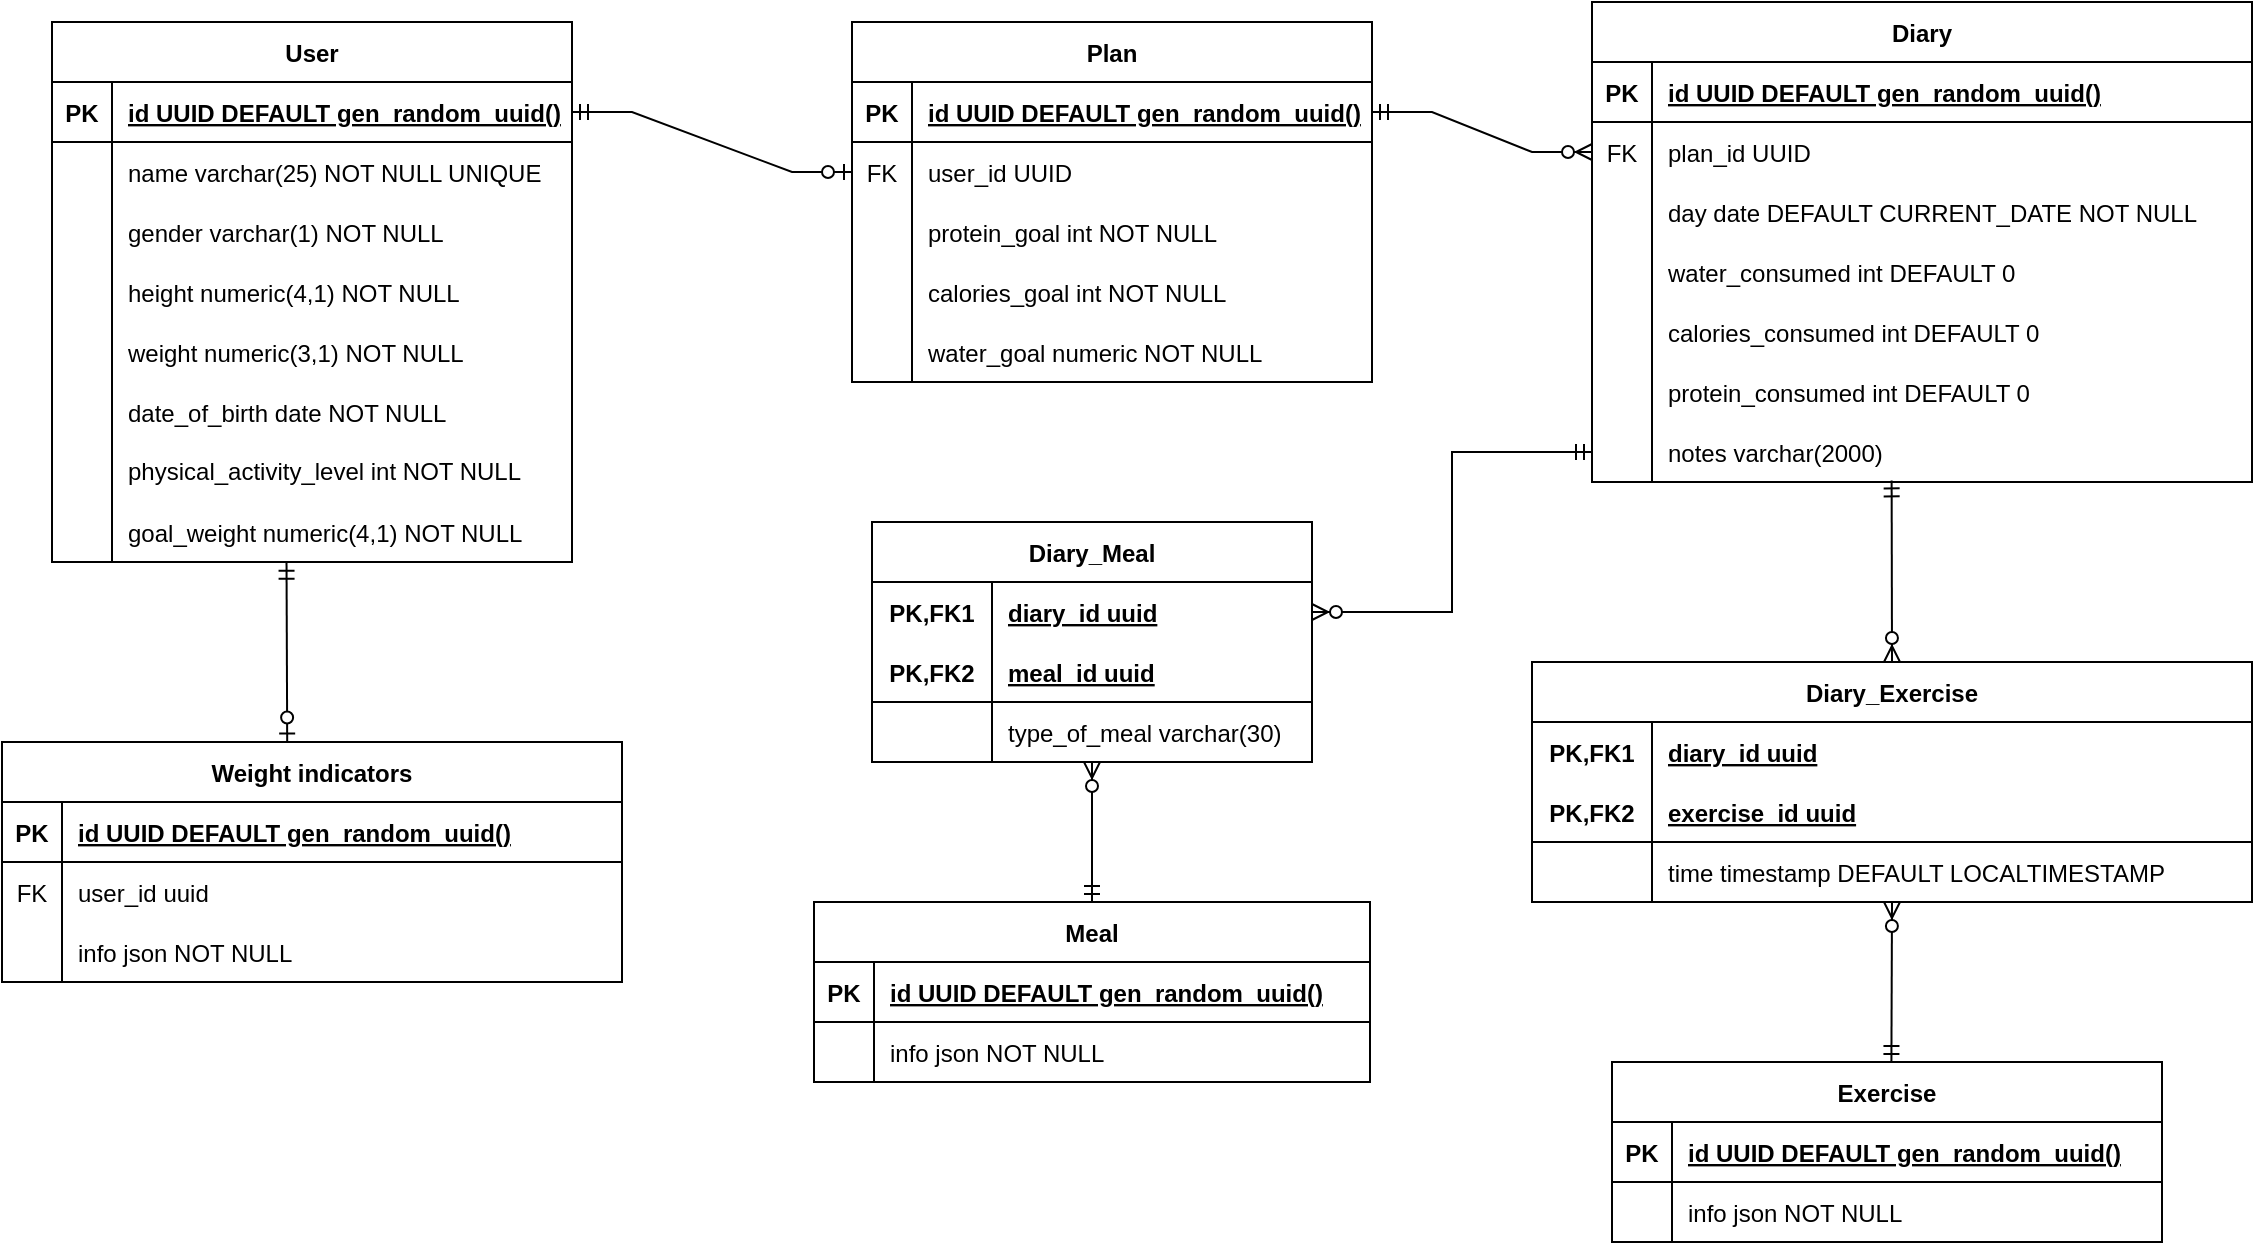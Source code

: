 <mxfile version="20.8.1" type="device"><diagram id="LjtFO-6FvA7WxdTnLMWi" name="Page-1"><mxGraphModel dx="1311" dy="795" grid="1" gridSize="10" guides="1" tooltips="1" connect="1" arrows="1" fold="1" page="1" pageScale="1" pageWidth="827" pageHeight="1169" math="0" shadow="0"><root><mxCell id="0"/><mxCell id="1" parent="0"/><mxCell id="GHCPb-xQ2nZKADP7edcs-1" value="User" style="shape=table;startSize=30;container=1;collapsible=1;childLayout=tableLayout;fixedRows=1;rowLines=0;fontStyle=1;align=center;resizeLast=1;" parent="1" vertex="1"><mxGeometry x="40" y="90" width="260" height="270" as="geometry"/></mxCell><mxCell id="GHCPb-xQ2nZKADP7edcs-2" value="" style="shape=tableRow;horizontal=0;startSize=0;swimlaneHead=0;swimlaneBody=0;fillColor=none;collapsible=0;dropTarget=0;points=[[0,0.5],[1,0.5]];portConstraint=eastwest;top=0;left=0;right=0;bottom=1;" parent="GHCPb-xQ2nZKADP7edcs-1" vertex="1"><mxGeometry y="30" width="260" height="30" as="geometry"/></mxCell><mxCell id="GHCPb-xQ2nZKADP7edcs-3" value="PK" style="shape=partialRectangle;connectable=0;fillColor=none;top=0;left=0;bottom=0;right=0;fontStyle=1;overflow=hidden;" parent="GHCPb-xQ2nZKADP7edcs-2" vertex="1"><mxGeometry width="30" height="30" as="geometry"><mxRectangle width="30" height="30" as="alternateBounds"/></mxGeometry></mxCell><mxCell id="GHCPb-xQ2nZKADP7edcs-4" value="id UUID DEFAULT gen_random_uuid()" style="shape=partialRectangle;connectable=0;fillColor=none;top=0;left=0;bottom=0;right=0;align=left;spacingLeft=6;fontStyle=5;overflow=hidden;" parent="GHCPb-xQ2nZKADP7edcs-2" vertex="1"><mxGeometry x="30" width="230" height="30" as="geometry"><mxRectangle width="230" height="30" as="alternateBounds"/></mxGeometry></mxCell><mxCell id="GHCPb-xQ2nZKADP7edcs-5" value="" style="shape=tableRow;horizontal=0;startSize=0;swimlaneHead=0;swimlaneBody=0;fillColor=none;collapsible=0;dropTarget=0;points=[[0,0.5],[1,0.5]];portConstraint=eastwest;top=0;left=0;right=0;bottom=0;" parent="GHCPb-xQ2nZKADP7edcs-1" vertex="1"><mxGeometry y="60" width="260" height="30" as="geometry"/></mxCell><mxCell id="GHCPb-xQ2nZKADP7edcs-6" value="" style="shape=partialRectangle;connectable=0;fillColor=none;top=0;left=0;bottom=0;right=0;editable=1;overflow=hidden;" parent="GHCPb-xQ2nZKADP7edcs-5" vertex="1"><mxGeometry width="30" height="30" as="geometry"><mxRectangle width="30" height="30" as="alternateBounds"/></mxGeometry></mxCell><mxCell id="GHCPb-xQ2nZKADP7edcs-7" value="name varchar(25) NOT NULL UNIQUE" style="shape=partialRectangle;connectable=0;fillColor=none;top=0;left=0;bottom=0;right=0;align=left;spacingLeft=6;overflow=hidden;" parent="GHCPb-xQ2nZKADP7edcs-5" vertex="1"><mxGeometry x="30" width="230" height="30" as="geometry"><mxRectangle width="230" height="30" as="alternateBounds"/></mxGeometry></mxCell><mxCell id="GHCPb-xQ2nZKADP7edcs-14" value="" style="shape=tableRow;horizontal=0;startSize=0;swimlaneHead=0;swimlaneBody=0;fillColor=none;collapsible=0;dropTarget=0;points=[[0,0.5],[1,0.5]];portConstraint=eastwest;top=0;left=0;right=0;bottom=0;" parent="GHCPb-xQ2nZKADP7edcs-1" vertex="1"><mxGeometry y="90" width="260" height="30" as="geometry"/></mxCell><mxCell id="GHCPb-xQ2nZKADP7edcs-15" value="" style="shape=partialRectangle;connectable=0;fillColor=none;top=0;left=0;bottom=0;right=0;editable=1;overflow=hidden;" parent="GHCPb-xQ2nZKADP7edcs-14" vertex="1"><mxGeometry width="30" height="30" as="geometry"><mxRectangle width="30" height="30" as="alternateBounds"/></mxGeometry></mxCell><mxCell id="GHCPb-xQ2nZKADP7edcs-16" value="gender varchar(1) NOT NULL" style="shape=partialRectangle;connectable=0;fillColor=none;top=0;left=0;bottom=0;right=0;align=left;spacingLeft=6;overflow=hidden;" parent="GHCPb-xQ2nZKADP7edcs-14" vertex="1"><mxGeometry x="30" width="230" height="30" as="geometry"><mxRectangle width="230" height="30" as="alternateBounds"/></mxGeometry></mxCell><mxCell id="GHCPb-xQ2nZKADP7edcs-17" value="" style="shape=tableRow;horizontal=0;startSize=0;swimlaneHead=0;swimlaneBody=0;fillColor=none;collapsible=0;dropTarget=0;points=[[0,0.5],[1,0.5]];portConstraint=eastwest;top=0;left=0;right=0;bottom=0;" parent="GHCPb-xQ2nZKADP7edcs-1" vertex="1"><mxGeometry y="120" width="260" height="30" as="geometry"/></mxCell><mxCell id="GHCPb-xQ2nZKADP7edcs-18" value="" style="shape=partialRectangle;connectable=0;fillColor=none;top=0;left=0;bottom=0;right=0;editable=1;overflow=hidden;" parent="GHCPb-xQ2nZKADP7edcs-17" vertex="1"><mxGeometry width="30" height="30" as="geometry"><mxRectangle width="30" height="30" as="alternateBounds"/></mxGeometry></mxCell><mxCell id="GHCPb-xQ2nZKADP7edcs-19" value="height numeric(4,1) NOT NULL" style="shape=partialRectangle;connectable=0;fillColor=none;top=0;left=0;bottom=0;right=0;align=left;spacingLeft=6;overflow=hidden;" parent="GHCPb-xQ2nZKADP7edcs-17" vertex="1"><mxGeometry x="30" width="230" height="30" as="geometry"><mxRectangle width="230" height="30" as="alternateBounds"/></mxGeometry></mxCell><mxCell id="GHCPb-xQ2nZKADP7edcs-20" value="" style="shape=tableRow;horizontal=0;startSize=0;swimlaneHead=0;swimlaneBody=0;fillColor=none;collapsible=0;dropTarget=0;points=[[0,0.5],[1,0.5]];portConstraint=eastwest;top=0;left=0;right=0;bottom=0;" parent="GHCPb-xQ2nZKADP7edcs-1" vertex="1"><mxGeometry y="150" width="260" height="30" as="geometry"/></mxCell><mxCell id="GHCPb-xQ2nZKADP7edcs-21" value="" style="shape=partialRectangle;connectable=0;fillColor=none;top=0;left=0;bottom=0;right=0;editable=1;overflow=hidden;" parent="GHCPb-xQ2nZKADP7edcs-20" vertex="1"><mxGeometry width="30" height="30" as="geometry"><mxRectangle width="30" height="30" as="alternateBounds"/></mxGeometry></mxCell><mxCell id="GHCPb-xQ2nZKADP7edcs-22" value="weight numeric(3,1) NOT NULL" style="shape=partialRectangle;connectable=0;fillColor=none;top=0;left=0;bottom=0;right=0;align=left;spacingLeft=6;overflow=hidden;" parent="GHCPb-xQ2nZKADP7edcs-20" vertex="1"><mxGeometry x="30" width="230" height="30" as="geometry"><mxRectangle width="230" height="30" as="alternateBounds"/></mxGeometry></mxCell><mxCell id="GHCPb-xQ2nZKADP7edcs-155" value="" style="shape=tableRow;horizontal=0;startSize=0;swimlaneHead=0;swimlaneBody=0;fillColor=none;collapsible=0;dropTarget=0;points=[[0,0.5],[1,0.5]];portConstraint=eastwest;top=0;left=0;right=0;bottom=0;" parent="GHCPb-xQ2nZKADP7edcs-1" vertex="1"><mxGeometry y="180" width="260" height="30" as="geometry"/></mxCell><mxCell id="GHCPb-xQ2nZKADP7edcs-156" value="" style="shape=partialRectangle;connectable=0;fillColor=none;top=0;left=0;bottom=0;right=0;editable=1;overflow=hidden;" parent="GHCPb-xQ2nZKADP7edcs-155" vertex="1"><mxGeometry width="30" height="30" as="geometry"><mxRectangle width="30" height="30" as="alternateBounds"/></mxGeometry></mxCell><mxCell id="GHCPb-xQ2nZKADP7edcs-157" value="date_of_birth date NOT NULL" style="shape=partialRectangle;connectable=0;fillColor=none;top=0;left=0;bottom=0;right=0;align=left;spacingLeft=6;overflow=hidden;" parent="GHCPb-xQ2nZKADP7edcs-155" vertex="1"><mxGeometry x="30" width="230" height="30" as="geometry"><mxRectangle width="230" height="30" as="alternateBounds"/></mxGeometry></mxCell><mxCell id="GHCPb-xQ2nZKADP7edcs-161" value="" style="shape=tableRow;horizontal=0;startSize=0;swimlaneHead=0;swimlaneBody=0;fillColor=none;collapsible=0;dropTarget=0;points=[[0,0.5],[1,0.5]];portConstraint=eastwest;top=0;left=0;right=0;bottom=0;shadow=0;html=1;" parent="GHCPb-xQ2nZKADP7edcs-1" vertex="1"><mxGeometry y="210" width="260" height="30" as="geometry"/></mxCell><mxCell id="GHCPb-xQ2nZKADP7edcs-162" value="" style="shape=partialRectangle;connectable=0;fillColor=none;top=0;left=0;bottom=0;right=0;editable=1;overflow=hidden;shadow=0;html=1;" parent="GHCPb-xQ2nZKADP7edcs-161" vertex="1"><mxGeometry width="30" height="30" as="geometry"><mxRectangle width="30" height="30" as="alternateBounds"/></mxGeometry></mxCell><mxCell id="GHCPb-xQ2nZKADP7edcs-163" value="physical_activity_level int NOT NULL" style="shape=partialRectangle;connectable=0;fillColor=none;top=0;left=0;bottom=0;right=0;align=left;spacingLeft=6;overflow=hidden;shadow=0;html=1;" parent="GHCPb-xQ2nZKADP7edcs-161" vertex="1"><mxGeometry x="30" width="230" height="30" as="geometry"><mxRectangle width="230" height="30" as="alternateBounds"/></mxGeometry></mxCell><mxCell id="GHCPb-xQ2nZKADP7edcs-23" value="" style="shape=tableRow;horizontal=0;startSize=0;swimlaneHead=0;swimlaneBody=0;fillColor=none;collapsible=0;dropTarget=0;points=[[0,0.5],[1,0.5]];portConstraint=eastwest;top=0;left=0;right=0;bottom=0;" parent="GHCPb-xQ2nZKADP7edcs-1" vertex="1"><mxGeometry y="240" width="260" height="30" as="geometry"/></mxCell><mxCell id="GHCPb-xQ2nZKADP7edcs-24" value="" style="shape=partialRectangle;connectable=0;fillColor=none;top=0;left=0;bottom=0;right=0;editable=1;overflow=hidden;" parent="GHCPb-xQ2nZKADP7edcs-23" vertex="1"><mxGeometry width="30" height="30" as="geometry"><mxRectangle width="30" height="30" as="alternateBounds"/></mxGeometry></mxCell><mxCell id="GHCPb-xQ2nZKADP7edcs-25" value="goal_weight numeric(4,1) NOT NULL" style="shape=partialRectangle;connectable=0;fillColor=none;top=0;left=0;bottom=0;right=0;align=left;spacingLeft=6;overflow=hidden;" parent="GHCPb-xQ2nZKADP7edcs-23" vertex="1"><mxGeometry x="30" width="230" height="30" as="geometry"><mxRectangle width="230" height="30" as="alternateBounds"/></mxGeometry></mxCell><mxCell id="GHCPb-xQ2nZKADP7edcs-26" value="Plan" style="shape=table;startSize=30;container=1;collapsible=1;childLayout=tableLayout;fixedRows=1;rowLines=0;fontStyle=1;align=center;resizeLast=1;" parent="1" vertex="1"><mxGeometry x="440" y="90" width="260" height="180" as="geometry"/></mxCell><mxCell id="GHCPb-xQ2nZKADP7edcs-27" value="" style="shape=tableRow;horizontal=0;startSize=0;swimlaneHead=0;swimlaneBody=0;fillColor=none;collapsible=0;dropTarget=0;points=[[0,0.5],[1,0.5]];portConstraint=eastwest;top=0;left=0;right=0;bottom=1;" parent="GHCPb-xQ2nZKADP7edcs-26" vertex="1"><mxGeometry y="30" width="260" height="30" as="geometry"/></mxCell><mxCell id="GHCPb-xQ2nZKADP7edcs-28" value="PK" style="shape=partialRectangle;connectable=0;fillColor=none;top=0;left=0;bottom=0;right=0;fontStyle=1;overflow=hidden;" parent="GHCPb-xQ2nZKADP7edcs-27" vertex="1"><mxGeometry width="30" height="30" as="geometry"><mxRectangle width="30" height="30" as="alternateBounds"/></mxGeometry></mxCell><mxCell id="GHCPb-xQ2nZKADP7edcs-29" value="id UUID DEFAULT gen_random_uuid()" style="shape=partialRectangle;connectable=0;fillColor=none;top=0;left=0;bottom=0;right=0;align=left;spacingLeft=6;fontStyle=5;overflow=hidden;" parent="GHCPb-xQ2nZKADP7edcs-27" vertex="1"><mxGeometry x="30" width="230" height="30" as="geometry"><mxRectangle width="230" height="30" as="alternateBounds"/></mxGeometry></mxCell><mxCell id="GHCPb-xQ2nZKADP7edcs-39" value="" style="shape=tableRow;horizontal=0;startSize=0;swimlaneHead=0;swimlaneBody=0;fillColor=none;collapsible=0;dropTarget=0;points=[[0,0.5],[1,0.5]];portConstraint=eastwest;top=0;left=0;right=0;bottom=0;" parent="GHCPb-xQ2nZKADP7edcs-26" vertex="1"><mxGeometry y="60" width="260" height="30" as="geometry"/></mxCell><mxCell id="GHCPb-xQ2nZKADP7edcs-40" value="FK" style="shape=partialRectangle;connectable=0;fillColor=none;top=0;left=0;bottom=0;right=0;fontStyle=0;overflow=hidden;" parent="GHCPb-xQ2nZKADP7edcs-39" vertex="1"><mxGeometry width="30" height="30" as="geometry"><mxRectangle width="30" height="30" as="alternateBounds"/></mxGeometry></mxCell><mxCell id="GHCPb-xQ2nZKADP7edcs-41" value="user_id UUID" style="shape=partialRectangle;connectable=0;fillColor=none;top=0;left=0;bottom=0;right=0;align=left;spacingLeft=6;fontStyle=0;overflow=hidden;" parent="GHCPb-xQ2nZKADP7edcs-39" vertex="1"><mxGeometry x="30" width="230" height="30" as="geometry"><mxRectangle width="230" height="30" as="alternateBounds"/></mxGeometry></mxCell><mxCell id="GHCPb-xQ2nZKADP7edcs-30" value="" style="shape=tableRow;horizontal=0;startSize=0;swimlaneHead=0;swimlaneBody=0;fillColor=none;collapsible=0;dropTarget=0;points=[[0,0.5],[1,0.5]];portConstraint=eastwest;top=0;left=0;right=0;bottom=0;" parent="GHCPb-xQ2nZKADP7edcs-26" vertex="1"><mxGeometry y="90" width="260" height="30" as="geometry"/></mxCell><mxCell id="GHCPb-xQ2nZKADP7edcs-31" value="" style="shape=partialRectangle;connectable=0;fillColor=none;top=0;left=0;bottom=0;right=0;editable=1;overflow=hidden;" parent="GHCPb-xQ2nZKADP7edcs-30" vertex="1"><mxGeometry width="30" height="30" as="geometry"><mxRectangle width="30" height="30" as="alternateBounds"/></mxGeometry></mxCell><mxCell id="GHCPb-xQ2nZKADP7edcs-32" value="protein_goal int NOT NULL" style="shape=partialRectangle;connectable=0;fillColor=none;top=0;left=0;bottom=0;right=0;align=left;spacingLeft=6;overflow=hidden;" parent="GHCPb-xQ2nZKADP7edcs-30" vertex="1"><mxGeometry x="30" width="230" height="30" as="geometry"><mxRectangle width="230" height="30" as="alternateBounds"/></mxGeometry></mxCell><mxCell id="GHCPb-xQ2nZKADP7edcs-33" value="" style="shape=tableRow;horizontal=0;startSize=0;swimlaneHead=0;swimlaneBody=0;fillColor=none;collapsible=0;dropTarget=0;points=[[0,0.5],[1,0.5]];portConstraint=eastwest;top=0;left=0;right=0;bottom=0;" parent="GHCPb-xQ2nZKADP7edcs-26" vertex="1"><mxGeometry y="120" width="260" height="30" as="geometry"/></mxCell><mxCell id="GHCPb-xQ2nZKADP7edcs-34" value="" style="shape=partialRectangle;connectable=0;fillColor=none;top=0;left=0;bottom=0;right=0;editable=1;overflow=hidden;" parent="GHCPb-xQ2nZKADP7edcs-33" vertex="1"><mxGeometry width="30" height="30" as="geometry"><mxRectangle width="30" height="30" as="alternateBounds"/></mxGeometry></mxCell><mxCell id="GHCPb-xQ2nZKADP7edcs-35" value="calories_goal int NOT NULL" style="shape=partialRectangle;connectable=0;fillColor=none;top=0;left=0;bottom=0;right=0;align=left;spacingLeft=6;overflow=hidden;" parent="GHCPb-xQ2nZKADP7edcs-33" vertex="1"><mxGeometry x="30" width="230" height="30" as="geometry"><mxRectangle width="230" height="30" as="alternateBounds"/></mxGeometry></mxCell><mxCell id="GHCPb-xQ2nZKADP7edcs-36" value="" style="shape=tableRow;horizontal=0;startSize=0;swimlaneHead=0;swimlaneBody=0;fillColor=none;collapsible=0;dropTarget=0;points=[[0,0.5],[1,0.5]];portConstraint=eastwest;top=0;left=0;right=0;bottom=0;" parent="GHCPb-xQ2nZKADP7edcs-26" vertex="1"><mxGeometry y="150" width="260" height="30" as="geometry"/></mxCell><mxCell id="GHCPb-xQ2nZKADP7edcs-37" value="" style="shape=partialRectangle;connectable=0;fillColor=none;top=0;left=0;bottom=0;right=0;editable=1;overflow=hidden;" parent="GHCPb-xQ2nZKADP7edcs-36" vertex="1"><mxGeometry width="30" height="30" as="geometry"><mxRectangle width="30" height="30" as="alternateBounds"/></mxGeometry></mxCell><mxCell id="GHCPb-xQ2nZKADP7edcs-38" value="water_goal numeric NOT NULL" style="shape=partialRectangle;connectable=0;fillColor=none;top=0;left=0;bottom=0;right=0;align=left;spacingLeft=6;overflow=hidden;" parent="GHCPb-xQ2nZKADP7edcs-36" vertex="1"><mxGeometry x="30" width="230" height="30" as="geometry"><mxRectangle width="230" height="30" as="alternateBounds"/></mxGeometry></mxCell><mxCell id="GHCPb-xQ2nZKADP7edcs-44" value="Diary" style="shape=table;startSize=30;container=1;collapsible=1;childLayout=tableLayout;fixedRows=1;rowLines=0;fontStyle=1;align=center;resizeLast=1;" parent="1" vertex="1"><mxGeometry x="810" y="80" width="330" height="240" as="geometry"/></mxCell><mxCell id="GHCPb-xQ2nZKADP7edcs-45" value="" style="shape=tableRow;horizontal=0;startSize=0;swimlaneHead=0;swimlaneBody=0;fillColor=none;collapsible=0;dropTarget=0;points=[[0,0.5],[1,0.5]];portConstraint=eastwest;top=0;left=0;right=0;bottom=1;" parent="GHCPb-xQ2nZKADP7edcs-44" vertex="1"><mxGeometry y="30" width="330" height="30" as="geometry"/></mxCell><mxCell id="GHCPb-xQ2nZKADP7edcs-46" value="PK" style="shape=partialRectangle;connectable=0;fillColor=none;top=0;left=0;bottom=0;right=0;fontStyle=1;overflow=hidden;" parent="GHCPb-xQ2nZKADP7edcs-45" vertex="1"><mxGeometry width="30" height="30" as="geometry"><mxRectangle width="30" height="30" as="alternateBounds"/></mxGeometry></mxCell><mxCell id="GHCPb-xQ2nZKADP7edcs-47" value="id UUID DEFAULT gen_random_uuid()" style="shape=partialRectangle;connectable=0;fillColor=none;top=0;left=0;bottom=0;right=0;align=left;spacingLeft=6;fontStyle=5;overflow=hidden;" parent="GHCPb-xQ2nZKADP7edcs-45" vertex="1"><mxGeometry x="30" width="300" height="30" as="geometry"><mxRectangle width="300" height="30" as="alternateBounds"/></mxGeometry></mxCell><mxCell id="GHCPb-xQ2nZKADP7edcs-57" value="" style="shape=tableRow;horizontal=0;startSize=0;swimlaneHead=0;swimlaneBody=0;fillColor=none;collapsible=0;dropTarget=0;points=[[0,0.5],[1,0.5]];portConstraint=eastwest;top=0;left=0;right=0;bottom=0;" parent="GHCPb-xQ2nZKADP7edcs-44" vertex="1"><mxGeometry y="60" width="330" height="30" as="geometry"/></mxCell><mxCell id="GHCPb-xQ2nZKADP7edcs-58" value="FK" style="shape=partialRectangle;connectable=0;fillColor=none;top=0;left=0;bottom=0;right=0;fontStyle=0;overflow=hidden;" parent="GHCPb-xQ2nZKADP7edcs-57" vertex="1"><mxGeometry width="30" height="30" as="geometry"><mxRectangle width="30" height="30" as="alternateBounds"/></mxGeometry></mxCell><mxCell id="GHCPb-xQ2nZKADP7edcs-59" value="plan_id UUID" style="shape=partialRectangle;connectable=0;fillColor=none;top=0;left=0;bottom=0;right=0;align=left;spacingLeft=6;fontStyle=0;overflow=hidden;" parent="GHCPb-xQ2nZKADP7edcs-57" vertex="1"><mxGeometry x="30" width="300" height="30" as="geometry"><mxRectangle width="300" height="30" as="alternateBounds"/></mxGeometry></mxCell><mxCell id="GHCPb-xQ2nZKADP7edcs-60" value="" style="shape=tableRow;horizontal=0;startSize=0;swimlaneHead=0;swimlaneBody=0;fillColor=none;collapsible=0;dropTarget=0;points=[[0,0.5],[1,0.5]];portConstraint=eastwest;top=0;left=0;right=0;bottom=0;" parent="GHCPb-xQ2nZKADP7edcs-44" vertex="1"><mxGeometry y="90" width="330" height="30" as="geometry"/></mxCell><mxCell id="GHCPb-xQ2nZKADP7edcs-61" value="" style="shape=partialRectangle;connectable=0;fillColor=none;top=0;left=0;bottom=0;right=0;editable=1;overflow=hidden;" parent="GHCPb-xQ2nZKADP7edcs-60" vertex="1"><mxGeometry width="30" height="30" as="geometry"><mxRectangle width="30" height="30" as="alternateBounds"/></mxGeometry></mxCell><mxCell id="GHCPb-xQ2nZKADP7edcs-62" value="day date DEFAULT CURRENT_DATE NOT NULL" style="shape=partialRectangle;connectable=0;fillColor=none;top=0;left=0;bottom=0;right=0;align=left;spacingLeft=6;overflow=hidden;" parent="GHCPb-xQ2nZKADP7edcs-60" vertex="1"><mxGeometry x="30" width="300" height="30" as="geometry"><mxRectangle width="300" height="30" as="alternateBounds"/></mxGeometry></mxCell><mxCell id="GHCPb-xQ2nZKADP7edcs-48" value="" style="shape=tableRow;horizontal=0;startSize=0;swimlaneHead=0;swimlaneBody=0;fillColor=none;collapsible=0;dropTarget=0;points=[[0,0.5],[1,0.5]];portConstraint=eastwest;top=0;left=0;right=0;bottom=0;" parent="GHCPb-xQ2nZKADP7edcs-44" vertex="1"><mxGeometry y="120" width="330" height="30" as="geometry"/></mxCell><mxCell id="GHCPb-xQ2nZKADP7edcs-49" value="" style="shape=partialRectangle;connectable=0;fillColor=none;top=0;left=0;bottom=0;right=0;editable=1;overflow=hidden;" parent="GHCPb-xQ2nZKADP7edcs-48" vertex="1"><mxGeometry width="30" height="30" as="geometry"><mxRectangle width="30" height="30" as="alternateBounds"/></mxGeometry></mxCell><mxCell id="GHCPb-xQ2nZKADP7edcs-50" value="water_consumed int DEFAULT 0" style="shape=partialRectangle;connectable=0;fillColor=none;top=0;left=0;bottom=0;right=0;align=left;spacingLeft=6;overflow=hidden;" parent="GHCPb-xQ2nZKADP7edcs-48" vertex="1"><mxGeometry x="30" width="300" height="30" as="geometry"><mxRectangle width="300" height="30" as="alternateBounds"/></mxGeometry></mxCell><mxCell id="GHCPb-xQ2nZKADP7edcs-51" value="" style="shape=tableRow;horizontal=0;startSize=0;swimlaneHead=0;swimlaneBody=0;fillColor=none;collapsible=0;dropTarget=0;points=[[0,0.5],[1,0.5]];portConstraint=eastwest;top=0;left=0;right=0;bottom=0;" parent="GHCPb-xQ2nZKADP7edcs-44" vertex="1"><mxGeometry y="150" width="330" height="30" as="geometry"/></mxCell><mxCell id="GHCPb-xQ2nZKADP7edcs-52" value="" style="shape=partialRectangle;connectable=0;fillColor=none;top=0;left=0;bottom=0;right=0;editable=1;overflow=hidden;" parent="GHCPb-xQ2nZKADP7edcs-51" vertex="1"><mxGeometry width="30" height="30" as="geometry"><mxRectangle width="30" height="30" as="alternateBounds"/></mxGeometry></mxCell><mxCell id="GHCPb-xQ2nZKADP7edcs-53" value="calories_consumed int DEFAULT 0" style="shape=partialRectangle;connectable=0;fillColor=none;top=0;left=0;bottom=0;right=0;align=left;spacingLeft=6;overflow=hidden;" parent="GHCPb-xQ2nZKADP7edcs-51" vertex="1"><mxGeometry x="30" width="300" height="30" as="geometry"><mxRectangle width="300" height="30" as="alternateBounds"/></mxGeometry></mxCell><mxCell id="GHCPb-xQ2nZKADP7edcs-54" value="" style="shape=tableRow;horizontal=0;startSize=0;swimlaneHead=0;swimlaneBody=0;fillColor=none;collapsible=0;dropTarget=0;points=[[0,0.5],[1,0.5]];portConstraint=eastwest;top=0;left=0;right=0;bottom=0;" parent="GHCPb-xQ2nZKADP7edcs-44" vertex="1"><mxGeometry y="180" width="330" height="30" as="geometry"/></mxCell><mxCell id="GHCPb-xQ2nZKADP7edcs-55" value="" style="shape=partialRectangle;connectable=0;fillColor=none;top=0;left=0;bottom=0;right=0;editable=1;overflow=hidden;" parent="GHCPb-xQ2nZKADP7edcs-54" vertex="1"><mxGeometry width="30" height="30" as="geometry"><mxRectangle width="30" height="30" as="alternateBounds"/></mxGeometry></mxCell><mxCell id="GHCPb-xQ2nZKADP7edcs-56" value="protein_consumed int DEFAULT 0" style="shape=partialRectangle;connectable=0;fillColor=none;top=0;left=0;bottom=0;right=0;align=left;spacingLeft=6;overflow=hidden;" parent="GHCPb-xQ2nZKADP7edcs-54" vertex="1"><mxGeometry x="30" width="300" height="30" as="geometry"><mxRectangle width="300" height="30" as="alternateBounds"/></mxGeometry></mxCell><mxCell id="GHCPb-xQ2nZKADP7edcs-80" value="" style="shape=tableRow;horizontal=0;startSize=0;swimlaneHead=0;swimlaneBody=0;fillColor=none;collapsible=0;dropTarget=0;points=[[0,0.5],[1,0.5]];portConstraint=eastwest;top=0;left=0;right=0;bottom=0;" parent="GHCPb-xQ2nZKADP7edcs-44" vertex="1"><mxGeometry y="210" width="330" height="30" as="geometry"/></mxCell><mxCell id="GHCPb-xQ2nZKADP7edcs-81" value="" style="shape=partialRectangle;connectable=0;fillColor=none;top=0;left=0;bottom=0;right=0;editable=1;overflow=hidden;" parent="GHCPb-xQ2nZKADP7edcs-80" vertex="1"><mxGeometry width="30" height="30" as="geometry"><mxRectangle width="30" height="30" as="alternateBounds"/></mxGeometry></mxCell><mxCell id="GHCPb-xQ2nZKADP7edcs-82" value="notes varchar(2000)" style="shape=partialRectangle;connectable=0;fillColor=none;top=0;left=0;bottom=0;right=0;align=left;spacingLeft=6;overflow=hidden;" parent="GHCPb-xQ2nZKADP7edcs-80" vertex="1"><mxGeometry x="30" width="300" height="30" as="geometry"><mxRectangle width="300" height="30" as="alternateBounds"/></mxGeometry></mxCell><mxCell id="GHCPb-xQ2nZKADP7edcs-64" value="" style="edgeStyle=entityRelationEdgeStyle;fontSize=12;html=1;endArrow=ERzeroToOne;startArrow=ERmandOne;rounded=0;exitX=1;exitY=0.5;exitDx=0;exitDy=0;entryX=0;entryY=0.5;entryDx=0;entryDy=0;" parent="1" source="GHCPb-xQ2nZKADP7edcs-2" target="GHCPb-xQ2nZKADP7edcs-39" edge="1"><mxGeometry width="100" height="100" relative="1" as="geometry"><mxPoint x="380" y="480" as="sourcePoint"/><mxPoint x="480" y="380" as="targetPoint"/></mxGeometry></mxCell><mxCell id="GHCPb-xQ2nZKADP7edcs-66" value="" style="edgeStyle=entityRelationEdgeStyle;fontSize=12;html=1;endArrow=ERzeroToMany;startArrow=ERmandOne;rounded=0;exitX=1;exitY=0.5;exitDx=0;exitDy=0;entryX=0;entryY=0.5;entryDx=0;entryDy=0;" parent="1" source="GHCPb-xQ2nZKADP7edcs-27" target="GHCPb-xQ2nZKADP7edcs-57" edge="1"><mxGeometry width="100" height="100" relative="1" as="geometry"><mxPoint x="640" y="490" as="sourcePoint"/><mxPoint x="740" y="390" as="targetPoint"/></mxGeometry></mxCell><mxCell id="GHCPb-xQ2nZKADP7edcs-67" value="Exercise" style="shape=table;startSize=30;container=1;collapsible=1;childLayout=tableLayout;fixedRows=1;rowLines=0;fontStyle=1;align=center;resizeLast=1;" parent="1" vertex="1"><mxGeometry x="820" y="610" width="275" height="90" as="geometry"/></mxCell><mxCell id="GHCPb-xQ2nZKADP7edcs-68" value="" style="shape=tableRow;horizontal=0;startSize=0;swimlaneHead=0;swimlaneBody=0;fillColor=none;collapsible=0;dropTarget=0;points=[[0,0.5],[1,0.5]];portConstraint=eastwest;top=0;left=0;right=0;bottom=1;" parent="GHCPb-xQ2nZKADP7edcs-67" vertex="1"><mxGeometry y="30" width="275" height="30" as="geometry"/></mxCell><mxCell id="GHCPb-xQ2nZKADP7edcs-69" value="PK" style="shape=partialRectangle;connectable=0;fillColor=none;top=0;left=0;bottom=0;right=0;fontStyle=1;overflow=hidden;" parent="GHCPb-xQ2nZKADP7edcs-68" vertex="1"><mxGeometry width="30" height="30" as="geometry"><mxRectangle width="30" height="30" as="alternateBounds"/></mxGeometry></mxCell><mxCell id="GHCPb-xQ2nZKADP7edcs-70" value="id UUID DEFAULT gen_random_uuid()" style="shape=partialRectangle;connectable=0;fillColor=none;top=0;left=0;bottom=0;right=0;align=left;spacingLeft=6;fontStyle=5;overflow=hidden;" parent="GHCPb-xQ2nZKADP7edcs-68" vertex="1"><mxGeometry x="30" width="245" height="30" as="geometry"><mxRectangle width="245" height="30" as="alternateBounds"/></mxGeometry></mxCell><mxCell id="GHCPb-xQ2nZKADP7edcs-71" value="" style="shape=tableRow;horizontal=0;startSize=0;swimlaneHead=0;swimlaneBody=0;fillColor=none;collapsible=0;dropTarget=0;points=[[0,0.5],[1,0.5]];portConstraint=eastwest;top=0;left=0;right=0;bottom=0;" parent="GHCPb-xQ2nZKADP7edcs-67" vertex="1"><mxGeometry y="60" width="275" height="30" as="geometry"/></mxCell><mxCell id="GHCPb-xQ2nZKADP7edcs-72" value="" style="shape=partialRectangle;connectable=0;fillColor=none;top=0;left=0;bottom=0;right=0;editable=1;overflow=hidden;" parent="GHCPb-xQ2nZKADP7edcs-71" vertex="1"><mxGeometry width="30" height="30" as="geometry"><mxRectangle width="30" height="30" as="alternateBounds"/></mxGeometry></mxCell><mxCell id="GHCPb-xQ2nZKADP7edcs-73" value="info json NOT NULL" style="shape=partialRectangle;connectable=0;fillColor=none;top=0;left=0;bottom=0;right=0;align=left;spacingLeft=6;overflow=hidden;" parent="GHCPb-xQ2nZKADP7edcs-71" vertex="1"><mxGeometry x="30" width="245" height="30" as="geometry"><mxRectangle width="245" height="30" as="alternateBounds"/></mxGeometry></mxCell><mxCell id="GHCPb-xQ2nZKADP7edcs-83" value="Meal" style="shape=table;startSize=30;container=1;collapsible=1;childLayout=tableLayout;fixedRows=1;rowLines=0;fontStyle=1;align=center;resizeLast=1;" parent="1" vertex="1"><mxGeometry x="421" y="530" width="278" height="90" as="geometry"/></mxCell><mxCell id="GHCPb-xQ2nZKADP7edcs-84" value="" style="shape=tableRow;horizontal=0;startSize=0;swimlaneHead=0;swimlaneBody=0;fillColor=none;collapsible=0;dropTarget=0;points=[[0,0.5],[1,0.5]];portConstraint=eastwest;top=0;left=0;right=0;bottom=1;" parent="GHCPb-xQ2nZKADP7edcs-83" vertex="1"><mxGeometry y="30" width="278" height="30" as="geometry"/></mxCell><mxCell id="GHCPb-xQ2nZKADP7edcs-85" value="PK" style="shape=partialRectangle;connectable=0;fillColor=none;top=0;left=0;bottom=0;right=0;fontStyle=1;overflow=hidden;" parent="GHCPb-xQ2nZKADP7edcs-84" vertex="1"><mxGeometry width="30" height="30" as="geometry"><mxRectangle width="30" height="30" as="alternateBounds"/></mxGeometry></mxCell><mxCell id="GHCPb-xQ2nZKADP7edcs-86" value="id UUID DEFAULT gen_random_uuid()" style="shape=partialRectangle;connectable=0;fillColor=none;top=0;left=0;bottom=0;right=0;align=left;spacingLeft=6;fontStyle=5;overflow=hidden;" parent="GHCPb-xQ2nZKADP7edcs-84" vertex="1"><mxGeometry x="30" width="248" height="30" as="geometry"><mxRectangle width="248" height="30" as="alternateBounds"/></mxGeometry></mxCell><mxCell id="GHCPb-xQ2nZKADP7edcs-87" value="" style="shape=tableRow;horizontal=0;startSize=0;swimlaneHead=0;swimlaneBody=0;fillColor=none;collapsible=0;dropTarget=0;points=[[0,0.5],[1,0.5]];portConstraint=eastwest;top=0;left=0;right=0;bottom=0;" parent="GHCPb-xQ2nZKADP7edcs-83" vertex="1"><mxGeometry y="60" width="278" height="30" as="geometry"/></mxCell><mxCell id="GHCPb-xQ2nZKADP7edcs-88" value="" style="shape=partialRectangle;connectable=0;fillColor=none;top=0;left=0;bottom=0;right=0;editable=1;overflow=hidden;" parent="GHCPb-xQ2nZKADP7edcs-87" vertex="1"><mxGeometry width="30" height="30" as="geometry"><mxRectangle width="30" height="30" as="alternateBounds"/></mxGeometry></mxCell><mxCell id="GHCPb-xQ2nZKADP7edcs-89" value="info json NOT NULL" style="shape=partialRectangle;connectable=0;fillColor=none;top=0;left=0;bottom=0;right=0;align=left;spacingLeft=6;overflow=hidden;" parent="GHCPb-xQ2nZKADP7edcs-87" vertex="1"><mxGeometry x="30" width="248" height="30" as="geometry"><mxRectangle width="248" height="30" as="alternateBounds"/></mxGeometry></mxCell><mxCell id="GHCPb-xQ2nZKADP7edcs-96" value="Diary_Exercise" style="shape=table;startSize=30;container=1;collapsible=1;childLayout=tableLayout;fixedRows=1;rowLines=0;fontStyle=1;align=center;resizeLast=1;" parent="1" vertex="1"><mxGeometry x="780" y="410" width="360" height="120" as="geometry"/></mxCell><mxCell id="GHCPb-xQ2nZKADP7edcs-97" value="" style="shape=tableRow;horizontal=0;startSize=0;swimlaneHead=0;swimlaneBody=0;fillColor=none;collapsible=0;dropTarget=0;points=[[0,0.5],[1,0.5]];portConstraint=eastwest;top=0;left=0;right=0;bottom=0;" parent="GHCPb-xQ2nZKADP7edcs-96" vertex="1"><mxGeometry y="30" width="360" height="30" as="geometry"/></mxCell><mxCell id="GHCPb-xQ2nZKADP7edcs-98" value="PK,FK1" style="shape=partialRectangle;connectable=0;fillColor=none;top=0;left=0;bottom=0;right=0;fontStyle=1;overflow=hidden;" parent="GHCPb-xQ2nZKADP7edcs-97" vertex="1"><mxGeometry width="60" height="30" as="geometry"><mxRectangle width="60" height="30" as="alternateBounds"/></mxGeometry></mxCell><mxCell id="GHCPb-xQ2nZKADP7edcs-99" value="diary_id uuid" style="shape=partialRectangle;connectable=0;fillColor=none;top=0;left=0;bottom=0;right=0;align=left;spacingLeft=6;fontStyle=5;overflow=hidden;" parent="GHCPb-xQ2nZKADP7edcs-97" vertex="1"><mxGeometry x="60" width="300" height="30" as="geometry"><mxRectangle width="300" height="30" as="alternateBounds"/></mxGeometry></mxCell><mxCell id="GHCPb-xQ2nZKADP7edcs-100" value="" style="shape=tableRow;horizontal=0;startSize=0;swimlaneHead=0;swimlaneBody=0;fillColor=none;collapsible=0;dropTarget=0;points=[[0,0.5],[1,0.5]];portConstraint=eastwest;top=0;left=0;right=0;bottom=1;" parent="GHCPb-xQ2nZKADP7edcs-96" vertex="1"><mxGeometry y="60" width="360" height="30" as="geometry"/></mxCell><mxCell id="GHCPb-xQ2nZKADP7edcs-101" value="PK,FK2" style="shape=partialRectangle;connectable=0;fillColor=none;top=0;left=0;bottom=0;right=0;fontStyle=1;overflow=hidden;" parent="GHCPb-xQ2nZKADP7edcs-100" vertex="1"><mxGeometry width="60" height="30" as="geometry"><mxRectangle width="60" height="30" as="alternateBounds"/></mxGeometry></mxCell><mxCell id="GHCPb-xQ2nZKADP7edcs-102" value="exercise_id uuid" style="shape=partialRectangle;connectable=0;fillColor=none;top=0;left=0;bottom=0;right=0;align=left;spacingLeft=6;fontStyle=5;overflow=hidden;" parent="GHCPb-xQ2nZKADP7edcs-100" vertex="1"><mxGeometry x="60" width="300" height="30" as="geometry"><mxRectangle width="300" height="30" as="alternateBounds"/></mxGeometry></mxCell><mxCell id="GHCPb-xQ2nZKADP7edcs-103" value="" style="shape=tableRow;horizontal=0;startSize=0;swimlaneHead=0;swimlaneBody=0;fillColor=none;collapsible=0;dropTarget=0;points=[[0,0.5],[1,0.5]];portConstraint=eastwest;top=0;left=0;right=0;bottom=0;" parent="GHCPb-xQ2nZKADP7edcs-96" vertex="1"><mxGeometry y="90" width="360" height="30" as="geometry"/></mxCell><mxCell id="GHCPb-xQ2nZKADP7edcs-104" value="" style="shape=partialRectangle;connectable=0;fillColor=none;top=0;left=0;bottom=0;right=0;editable=1;overflow=hidden;" parent="GHCPb-xQ2nZKADP7edcs-103" vertex="1"><mxGeometry width="60" height="30" as="geometry"><mxRectangle width="60" height="30" as="alternateBounds"/></mxGeometry></mxCell><mxCell id="GHCPb-xQ2nZKADP7edcs-105" value="time timestamp DEFAULT LOCALTIMESTAMP" style="shape=partialRectangle;connectable=0;fillColor=none;top=0;left=0;bottom=0;right=0;align=left;spacingLeft=6;overflow=hidden;" parent="GHCPb-xQ2nZKADP7edcs-103" vertex="1"><mxGeometry x="60" width="300" height="30" as="geometry"><mxRectangle width="300" height="30" as="alternateBounds"/></mxGeometry></mxCell><mxCell id="GHCPb-xQ2nZKADP7edcs-109" value="Diary_Meal" style="shape=table;startSize=30;container=1;collapsible=1;childLayout=tableLayout;fixedRows=1;rowLines=0;fontStyle=1;align=center;resizeLast=1;" parent="1" vertex="1"><mxGeometry x="450" y="340" width="220" height="120" as="geometry"/></mxCell><mxCell id="GHCPb-xQ2nZKADP7edcs-110" value="" style="shape=tableRow;horizontal=0;startSize=0;swimlaneHead=0;swimlaneBody=0;fillColor=none;collapsible=0;dropTarget=0;points=[[0,0.5],[1,0.5]];portConstraint=eastwest;top=0;left=0;right=0;bottom=0;" parent="GHCPb-xQ2nZKADP7edcs-109" vertex="1"><mxGeometry y="30" width="220" height="30" as="geometry"/></mxCell><mxCell id="GHCPb-xQ2nZKADP7edcs-111" value="PK,FK1" style="shape=partialRectangle;connectable=0;fillColor=none;top=0;left=0;bottom=0;right=0;fontStyle=1;overflow=hidden;" parent="GHCPb-xQ2nZKADP7edcs-110" vertex="1"><mxGeometry width="60" height="30" as="geometry"><mxRectangle width="60" height="30" as="alternateBounds"/></mxGeometry></mxCell><mxCell id="GHCPb-xQ2nZKADP7edcs-112" value="diary_id uuid" style="shape=partialRectangle;connectable=0;fillColor=none;top=0;left=0;bottom=0;right=0;align=left;spacingLeft=6;fontStyle=5;overflow=hidden;" parent="GHCPb-xQ2nZKADP7edcs-110" vertex="1"><mxGeometry x="60" width="160" height="30" as="geometry"><mxRectangle width="160" height="30" as="alternateBounds"/></mxGeometry></mxCell><mxCell id="GHCPb-xQ2nZKADP7edcs-113" value="" style="shape=tableRow;horizontal=0;startSize=0;swimlaneHead=0;swimlaneBody=0;fillColor=none;collapsible=0;dropTarget=0;points=[[0,0.5],[1,0.5]];portConstraint=eastwest;top=0;left=0;right=0;bottom=1;" parent="GHCPb-xQ2nZKADP7edcs-109" vertex="1"><mxGeometry y="60" width="220" height="30" as="geometry"/></mxCell><mxCell id="GHCPb-xQ2nZKADP7edcs-114" value="PK,FK2" style="shape=partialRectangle;connectable=0;fillColor=none;top=0;left=0;bottom=0;right=0;fontStyle=1;overflow=hidden;" parent="GHCPb-xQ2nZKADP7edcs-113" vertex="1"><mxGeometry width="60" height="30" as="geometry"><mxRectangle width="60" height="30" as="alternateBounds"/></mxGeometry></mxCell><mxCell id="GHCPb-xQ2nZKADP7edcs-115" value="meal_id uuid" style="shape=partialRectangle;connectable=0;fillColor=none;top=0;left=0;bottom=0;right=0;align=left;spacingLeft=6;fontStyle=5;overflow=hidden;" parent="GHCPb-xQ2nZKADP7edcs-113" vertex="1"><mxGeometry x="60" width="160" height="30" as="geometry"><mxRectangle width="160" height="30" as="alternateBounds"/></mxGeometry></mxCell><mxCell id="GHCPb-xQ2nZKADP7edcs-116" value="" style="shape=tableRow;horizontal=0;startSize=0;swimlaneHead=0;swimlaneBody=0;fillColor=none;collapsible=0;dropTarget=0;points=[[0,0.5],[1,0.5]];portConstraint=eastwest;top=0;left=0;right=0;bottom=0;" parent="GHCPb-xQ2nZKADP7edcs-109" vertex="1"><mxGeometry y="90" width="220" height="30" as="geometry"/></mxCell><mxCell id="GHCPb-xQ2nZKADP7edcs-117" value="" style="shape=partialRectangle;connectable=0;fillColor=none;top=0;left=0;bottom=0;right=0;editable=1;overflow=hidden;" parent="GHCPb-xQ2nZKADP7edcs-116" vertex="1"><mxGeometry width="60" height="30" as="geometry"><mxRectangle width="60" height="30" as="alternateBounds"/></mxGeometry></mxCell><mxCell id="GHCPb-xQ2nZKADP7edcs-118" value="type_of_meal varchar(30)" style="shape=partialRectangle;connectable=0;fillColor=none;top=0;left=0;bottom=0;right=0;align=left;spacingLeft=6;overflow=hidden;" parent="GHCPb-xQ2nZKADP7edcs-116" vertex="1"><mxGeometry x="60" width="160" height="30" as="geometry"><mxRectangle width="160" height="30" as="alternateBounds"/></mxGeometry></mxCell><mxCell id="GHCPb-xQ2nZKADP7edcs-122" value="Weight indicators" style="shape=table;startSize=30;container=1;collapsible=1;childLayout=tableLayout;fixedRows=1;rowLines=0;fontStyle=1;align=center;resizeLast=1;" parent="1" vertex="1"><mxGeometry x="15" y="450" width="310" height="120" as="geometry"/></mxCell><mxCell id="GHCPb-xQ2nZKADP7edcs-123" value="" style="shape=tableRow;horizontal=0;startSize=0;swimlaneHead=0;swimlaneBody=0;fillColor=none;collapsible=0;dropTarget=0;points=[[0,0.5],[1,0.5]];portConstraint=eastwest;top=0;left=0;right=0;bottom=1;" parent="GHCPb-xQ2nZKADP7edcs-122" vertex="1"><mxGeometry y="30" width="310" height="30" as="geometry"/></mxCell><mxCell id="GHCPb-xQ2nZKADP7edcs-124" value="PK" style="shape=partialRectangle;connectable=0;fillColor=none;top=0;left=0;bottom=0;right=0;fontStyle=1;overflow=hidden;" parent="GHCPb-xQ2nZKADP7edcs-123" vertex="1"><mxGeometry width="30" height="30" as="geometry"><mxRectangle width="30" height="30" as="alternateBounds"/></mxGeometry></mxCell><mxCell id="GHCPb-xQ2nZKADP7edcs-125" value="id UUID DEFAULT gen_random_uuid()" style="shape=partialRectangle;connectable=0;fillColor=none;top=0;left=0;bottom=0;right=0;align=left;spacingLeft=6;fontStyle=5;overflow=hidden;" parent="GHCPb-xQ2nZKADP7edcs-123" vertex="1"><mxGeometry x="30" width="280" height="30" as="geometry"><mxRectangle width="280" height="30" as="alternateBounds"/></mxGeometry></mxCell><mxCell id="GHCPb-xQ2nZKADP7edcs-135" value="" style="shape=tableRow;horizontal=0;startSize=0;swimlaneHead=0;swimlaneBody=0;fillColor=none;collapsible=0;dropTarget=0;points=[[0,0.5],[1,0.5]];portConstraint=eastwest;top=0;left=0;right=0;bottom=0;" parent="GHCPb-xQ2nZKADP7edcs-122" vertex="1"><mxGeometry y="60" width="310" height="30" as="geometry"/></mxCell><mxCell id="GHCPb-xQ2nZKADP7edcs-136" value="FK" style="shape=partialRectangle;connectable=0;fillColor=none;top=0;left=0;bottom=0;right=0;fontStyle=0;overflow=hidden;" parent="GHCPb-xQ2nZKADP7edcs-135" vertex="1"><mxGeometry width="30" height="30" as="geometry"><mxRectangle width="30" height="30" as="alternateBounds"/></mxGeometry></mxCell><mxCell id="GHCPb-xQ2nZKADP7edcs-137" value="user_id uuid" style="shape=partialRectangle;connectable=0;fillColor=none;top=0;left=0;bottom=0;right=0;align=left;spacingLeft=6;fontStyle=0;overflow=hidden;" parent="GHCPb-xQ2nZKADP7edcs-135" vertex="1"><mxGeometry x="30" width="280" height="30" as="geometry"><mxRectangle width="280" height="30" as="alternateBounds"/></mxGeometry></mxCell><mxCell id="GHCPb-xQ2nZKADP7edcs-126" value="" style="shape=tableRow;horizontal=0;startSize=0;swimlaneHead=0;swimlaneBody=0;fillColor=none;collapsible=0;dropTarget=0;points=[[0,0.5],[1,0.5]];portConstraint=eastwest;top=0;left=0;right=0;bottom=0;" parent="GHCPb-xQ2nZKADP7edcs-122" vertex="1"><mxGeometry y="90" width="310" height="30" as="geometry"/></mxCell><mxCell id="GHCPb-xQ2nZKADP7edcs-127" value="" style="shape=partialRectangle;connectable=0;fillColor=none;top=0;left=0;bottom=0;right=0;editable=1;overflow=hidden;" parent="GHCPb-xQ2nZKADP7edcs-126" vertex="1"><mxGeometry width="30" height="30" as="geometry"><mxRectangle width="30" height="30" as="alternateBounds"/></mxGeometry></mxCell><mxCell id="GHCPb-xQ2nZKADP7edcs-128" value="info json NOT NULL" style="shape=partialRectangle;connectable=0;fillColor=none;top=0;left=0;bottom=0;right=0;align=left;spacingLeft=6;overflow=hidden;" parent="GHCPb-xQ2nZKADP7edcs-126" vertex="1"><mxGeometry x="30" width="280" height="30" as="geometry"><mxRectangle width="280" height="30" as="alternateBounds"/></mxGeometry></mxCell><mxCell id="GHCPb-xQ2nZKADP7edcs-143" value="" style="fontSize=12;html=1;endArrow=ERzeroToMany;startArrow=ERmandOne;rounded=0;entryX=0.5;entryY=0;entryDx=0;entryDy=0;exitX=0.454;exitY=0.973;exitDx=0;exitDy=0;exitPerimeter=0;" parent="1" source="GHCPb-xQ2nZKADP7edcs-80" target="GHCPb-xQ2nZKADP7edcs-96" edge="1"><mxGeometry width="100" height="100" relative="1" as="geometry"><mxPoint x="755.364" y="310" as="sourcePoint"/><mxPoint x="800" y="380" as="targetPoint"/></mxGeometry></mxCell><mxCell id="GHCPb-xQ2nZKADP7edcs-144" value="" style="fontSize=12;html=1;endArrow=ERzeroToMany;startArrow=ERmandOne;rounded=0;exitX=0.508;exitY=0;exitDx=0;exitDy=0;exitPerimeter=0;" parent="1" source="GHCPb-xQ2nZKADP7edcs-67" edge="1"><mxGeometry width="100" height="100" relative="1" as="geometry"><mxPoint x="1139" y="519.52" as="sourcePoint"/><mxPoint x="960" y="530" as="targetPoint"/></mxGeometry></mxCell><mxCell id="GHCPb-xQ2nZKADP7edcs-145" value="" style="fontSize=12;html=1;endArrow=ERzeroToMany;startArrow=ERmandOne;rounded=0;entryX=1;entryY=0.5;entryDx=0;entryDy=0;exitX=0;exitY=0.5;exitDx=0;exitDy=0;edgeStyle=orthogonalEdgeStyle;" parent="1" source="GHCPb-xQ2nZKADP7edcs-80" target="GHCPb-xQ2nZKADP7edcs-110" edge="1"><mxGeometry width="100" height="100" relative="1" as="geometry"><mxPoint x="1320" y="300.0" as="sourcePoint"/><mxPoint x="1320.18" y="390.81" as="targetPoint"/></mxGeometry></mxCell><mxCell id="GHCPb-xQ2nZKADP7edcs-146" value="" style="fontSize=12;html=1;endArrow=ERzeroToMany;startArrow=ERmandOne;rounded=0;exitX=0.5;exitY=0;exitDx=0;exitDy=0;" parent="1" source="GHCPb-xQ2nZKADP7edcs-83" edge="1"><mxGeometry width="100" height="100" relative="1" as="geometry"><mxPoint x="1570" y="250.0" as="sourcePoint"/><mxPoint x="560" y="460" as="targetPoint"/></mxGeometry></mxCell><mxCell id="GHCPb-xQ2nZKADP7edcs-148" value="" style="fontSize=12;html=1;endArrow=ERzeroToOne;startArrow=ERmandOne;rounded=0;exitX=0.451;exitY=1.013;exitDx=0;exitDy=0;exitPerimeter=0;entryX=0.46;entryY=-0.002;entryDx=0;entryDy=0;entryPerimeter=0;" parent="1" source="GHCPb-xQ2nZKADP7edcs-23" target="GHCPb-xQ2nZKADP7edcs-122" edge="1"><mxGeometry width="100" height="100" relative="1" as="geometry"><mxPoint x="370" y="360" as="sourcePoint"/><mxPoint x="157" y="460" as="targetPoint"/></mxGeometry></mxCell></root></mxGraphModel></diagram></mxfile>